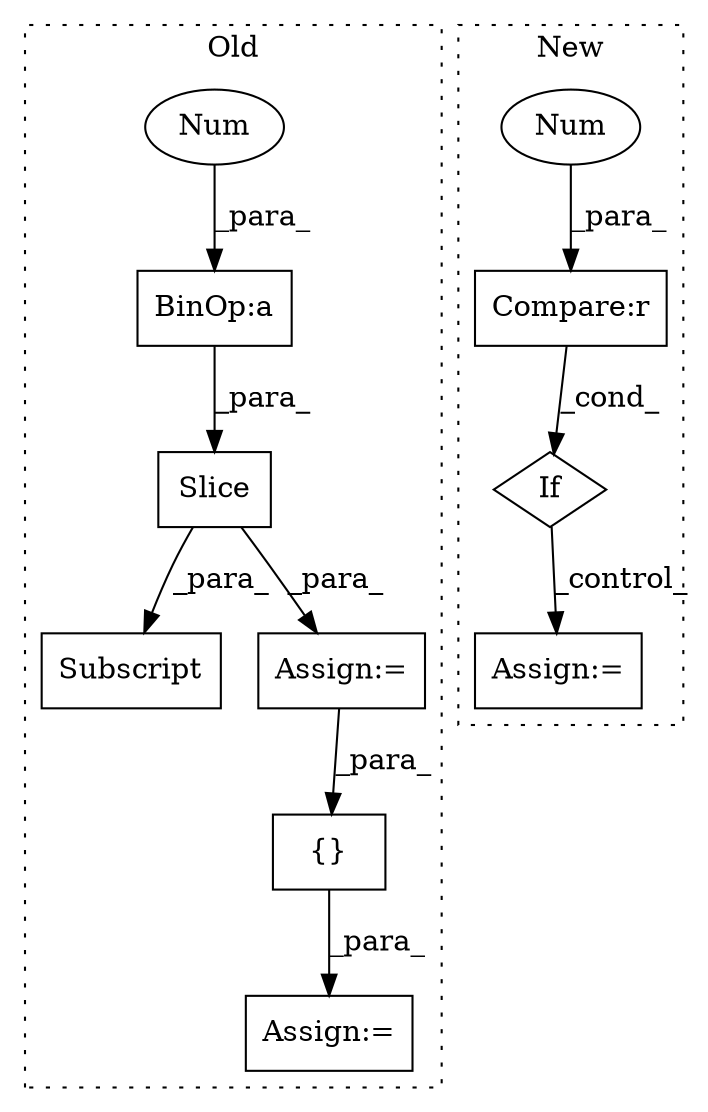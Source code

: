 digraph G {
subgraph cluster0 {
1 [label="Slice" a="80" s="6955" l="6" shape="box"];
3 [label="BinOp:a" a="82" s="6958" l="1" shape="box"];
6 [label="Num" a="76" s="6959" l="1" shape="ellipse"];
7 [label="Subscript" a="63" s="6943,0" l="19,0" shape="box"];
9 [label="{}" a="59" s="6987,7017" l="1,0" shape="box"];
10 [label="Assign:=" a="68" s="6984" l="3" shape="box"];
11 [label="Assign:=" a="68" s="6936" l="3" shape="box"];
label = "Old";
style="dotted";
}
subgraph cluster1 {
2 [label="If" a="96" s="7134" l="3" shape="diamond"];
4 [label="Assign:=" a="68" s="7267" l="3" shape="box"];
5 [label="Compare:r" a="40" s="7137" l="8" shape="box"];
8 [label="Num" a="76" s="7144" l="1" shape="ellipse"];
label = "New";
style="dotted";
}
1 -> 11 [label="_para_"];
1 -> 7 [label="_para_"];
2 -> 4 [label="_control_"];
3 -> 1 [label="_para_"];
5 -> 2 [label="_cond_"];
6 -> 3 [label="_para_"];
8 -> 5 [label="_para_"];
9 -> 10 [label="_para_"];
11 -> 9 [label="_para_"];
}